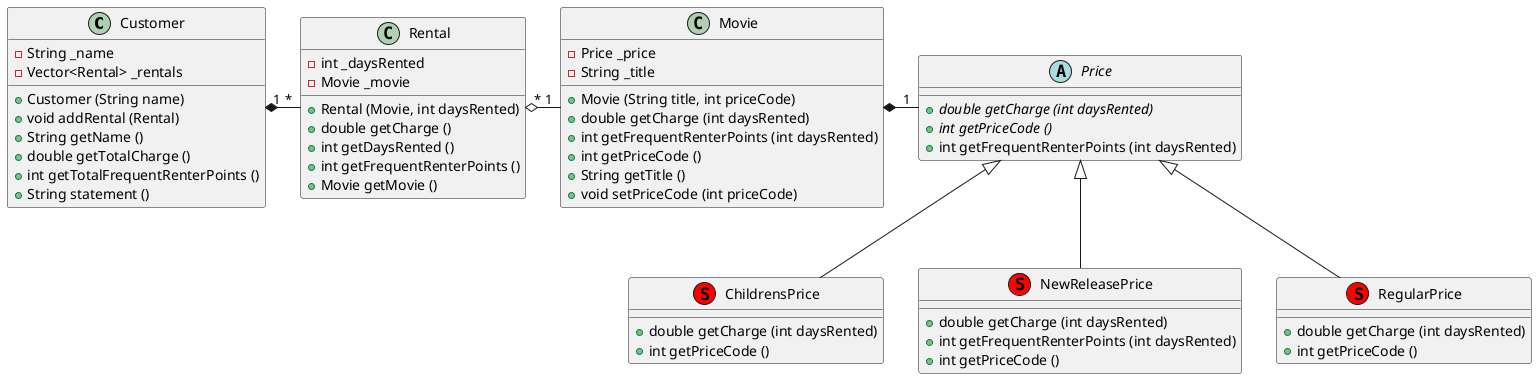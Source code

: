 @startuml
Customer "1" *-   "*" Rental
Rental   "*" o-   "1" Movie
Movie        *-   "1" Price
Price        <|-- ChildrensPrice
Price        <|-- NewReleasePrice
Price        <|-- RegularPrice

class Customer {
    - String _name
    - Vector<Rental> _rentals
    + Customer (String name)
    + void addRental (Rental)
    + String getName ()
    + double getTotalCharge ()
    + int getTotalFrequentRenterPoints ()
    + String statement ()
    }

class Rental {
    - int _daysRented
    - Movie _movie
    + Rental (Movie, int daysRented)
    + double getCharge ()
    + int getDaysRented ()
    + int getFrequentRenterPoints ()
    + Movie getMovie ()
    }

class Movie {
    - Price _price
    - String _title
    + Movie (String title, int priceCode)
    + double getCharge (int daysRented)
    + int getFrequentRenterPoints (int daysRented)
    + int getPriceCode ()
    + String getTitle ()
    + void setPriceCode (int priceCode)
    }

abstract class Price {
    + {abstract} double getCharge (int daysRented)
    + {abstract} int getPriceCode ()
    + int getFrequentRenterPoints (int daysRented)
    }

class ChildrensPrice << (S, red) >> {
    + double getCharge (int daysRented)
    + int getPriceCode ()
    }

class NewReleasePrice << (S, red) >> {
    + double getCharge (int daysRented)
    + int getFrequentRenterPoints (int daysRented)
    + int getPriceCode ()
    }

class RegularPrice << (S, red) >> {
    + double getCharge (int daysRented)
    + int getPriceCode ()
    }

@enduml
